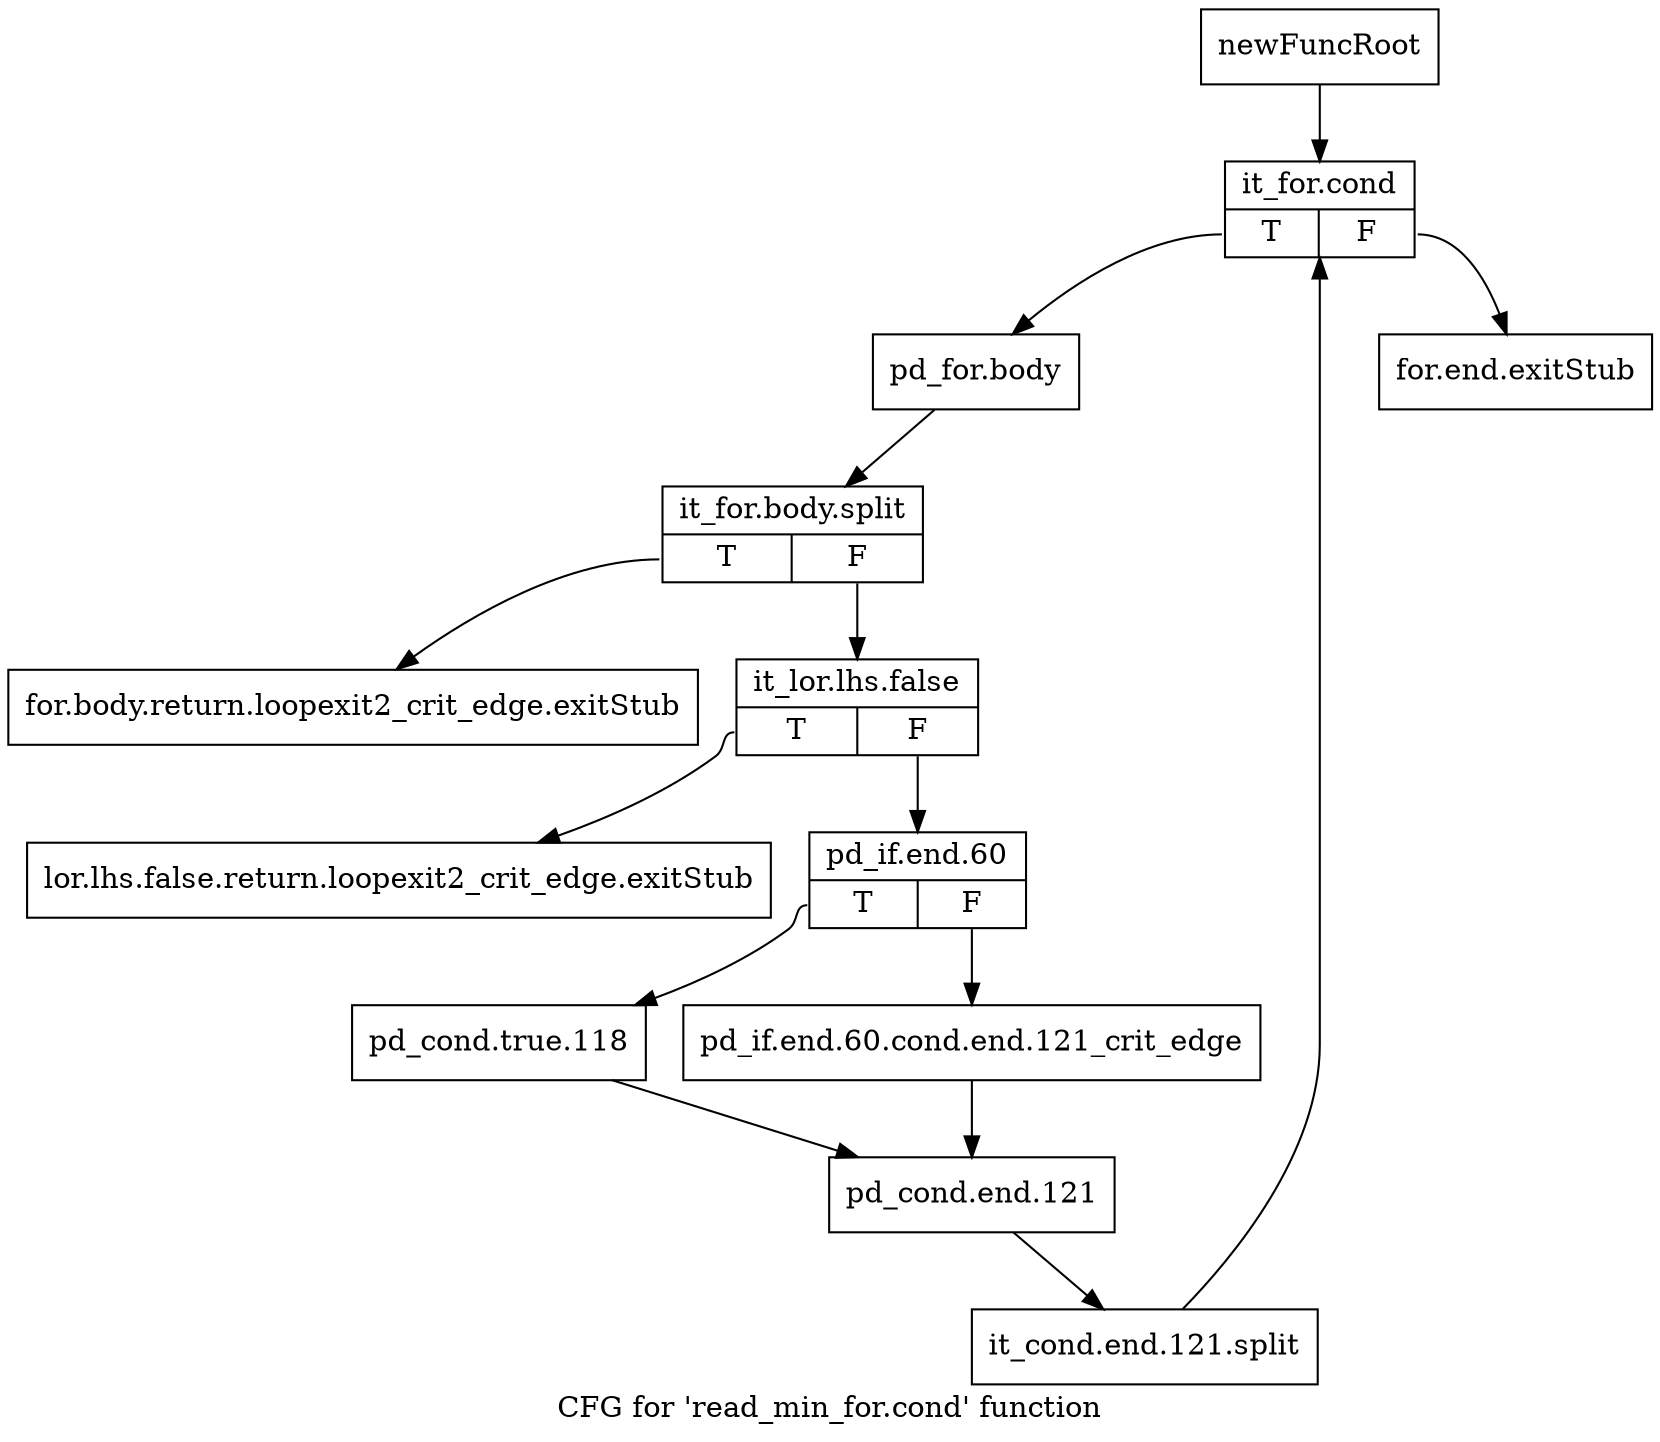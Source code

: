 digraph "CFG for 'read_min_for.cond' function" {
	label="CFG for 'read_min_for.cond' function";

	Node0x1e0b4d0 [shape=record,label="{newFuncRoot}"];
	Node0x1e0b4d0 -> Node0x1e0b610;
	Node0x1e0b520 [shape=record,label="{for.end.exitStub}"];
	Node0x1e0b570 [shape=record,label="{for.body.return.loopexit2_crit_edge.exitStub}"];
	Node0x1e0b5c0 [shape=record,label="{lor.lhs.false.return.loopexit2_crit_edge.exitStub}"];
	Node0x1e0b610 [shape=record,label="{it_for.cond|{<s0>T|<s1>F}}"];
	Node0x1e0b610:s0 -> Node0x1e0b660;
	Node0x1e0b610:s1 -> Node0x1e0b520;
	Node0x1e0b660 [shape=record,label="{pd_for.body}"];
	Node0x1e0b660 -> Node0x1ebde50;
	Node0x1ebde50 [shape=record,label="{it_for.body.split|{<s0>T|<s1>F}}"];
	Node0x1ebde50:s0 -> Node0x1e0b570;
	Node0x1ebde50:s1 -> Node0x1e0b6b0;
	Node0x1e0b6b0 [shape=record,label="{it_lor.lhs.false|{<s0>T|<s1>F}}"];
	Node0x1e0b6b0:s0 -> Node0x1e0b5c0;
	Node0x1e0b6b0:s1 -> Node0x1e0b700;
	Node0x1e0b700 [shape=record,label="{pd_if.end.60|{<s0>T|<s1>F}}"];
	Node0x1e0b700:s0 -> Node0x1e0b7a0;
	Node0x1e0b700:s1 -> Node0x1e0b750;
	Node0x1e0b750 [shape=record,label="{pd_if.end.60.cond.end.121_crit_edge}"];
	Node0x1e0b750 -> Node0x1e0b7f0;
	Node0x1e0b7a0 [shape=record,label="{pd_cond.true.118}"];
	Node0x1e0b7a0 -> Node0x1e0b7f0;
	Node0x1e0b7f0 [shape=record,label="{pd_cond.end.121}"];
	Node0x1e0b7f0 -> Node0x1ebb7a0;
	Node0x1ebb7a0 [shape=record,label="{it_cond.end.121.split}"];
	Node0x1ebb7a0 -> Node0x1e0b610;
}
